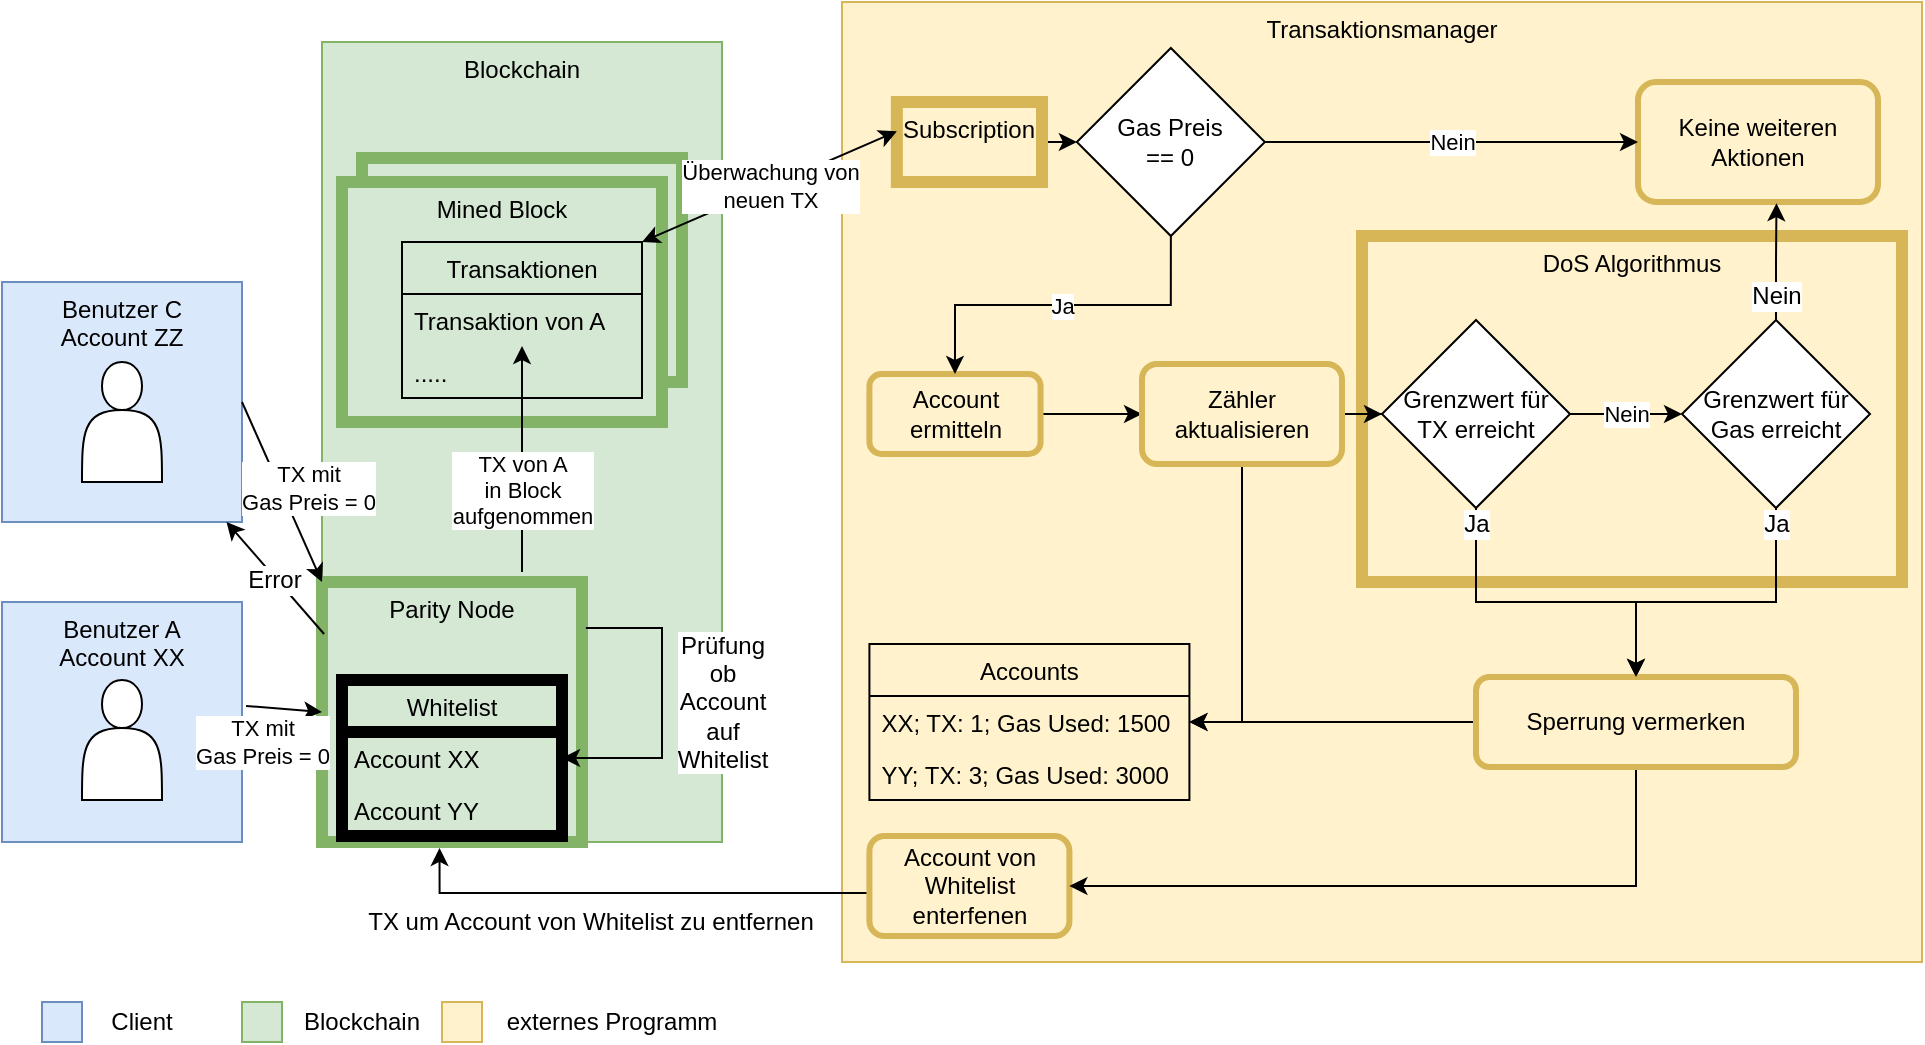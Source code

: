 <mxfile version="12.6.5" type="device"><diagram id="C5RBs43oDa-KdzZeNtuy" name="Page-1"><mxGraphModel dx="1086" dy="966" grid="1" gridSize="10" guides="1" tooltips="1" connect="1" arrows="1" fold="1" page="1" pageScale="1" pageWidth="827" pageHeight="1169" math="0" shadow="0"><root><mxCell id="WIyWlLk6GJQsqaUBKTNV-0"/><mxCell id="WIyWlLk6GJQsqaUBKTNV-1" parent="WIyWlLk6GJQsqaUBKTNV-0"/><mxCell id="ft69SRLJZ1m-SMPkeMI6-1" value="Blockchain" style="rounded=0;whiteSpace=wrap;html=1;fillColor=#d5e8d4;strokeColor=#82b366;verticalAlign=top;" parent="WIyWlLk6GJQsqaUBKTNV-1" vertex="1"><mxGeometry x="160" y="40" width="200" height="400" as="geometry"/></mxCell><mxCell id="ft69SRLJZ1m-SMPkeMI6-31" value="" style="rounded=0;whiteSpace=wrap;html=1;strokeWidth=6;labelPosition=center;verticalLabelPosition=middle;align=center;verticalAlign=top;fillColor=#d5e8d4;strokeColor=#82b366;" parent="WIyWlLk6GJQsqaUBKTNV-1" vertex="1"><mxGeometry x="180" y="98" width="160" height="112" as="geometry"/></mxCell><mxCell id="ft69SRLJZ1m-SMPkeMI6-0" value="Benutzer A&lt;br&gt;Account XX" style="rounded=0;whiteSpace=wrap;html=1;fillColor=#dae8fc;strokeColor=#6c8ebf;verticalAlign=top;" parent="WIyWlLk6GJQsqaUBKTNV-1" vertex="1"><mxGeometry y="320" width="120" height="120" as="geometry"/></mxCell><mxCell id="ft69SRLJZ1m-SMPkeMI6-2" value="Transaktionsmanager" style="rounded=0;whiteSpace=wrap;html=1;fillColor=#fff2cc;strokeColor=#d6b656;verticalAlign=top;" parent="WIyWlLk6GJQsqaUBKTNV-1" vertex="1"><mxGeometry x="420" y="20" width="540" height="480" as="geometry"/></mxCell><mxCell id="ft69SRLJZ1m-SMPkeMI6-7" value="" style="shape=actor;whiteSpace=wrap;html=1;" parent="WIyWlLk6GJQsqaUBKTNV-1" vertex="1"><mxGeometry x="40" y="359" width="40" height="60" as="geometry"/></mxCell><mxCell id="ft69SRLJZ1m-SMPkeMI6-8" value="Parity Node" style="whiteSpace=wrap;html=1;aspect=fixed;verticalAlign=top;fillColor=#d5e8d4;strokeColor=#82b366;strokeWidth=6;" parent="WIyWlLk6GJQsqaUBKTNV-1" vertex="1"><mxGeometry x="160" y="310" width="130" height="130" as="geometry"/></mxCell><mxCell id="ft69SRLJZ1m-SMPkeMI6-10" value="Whitelist" style="swimlane;fontStyle=0;childLayout=stackLayout;horizontal=1;startSize=26;fillColor=none;horizontalStack=0;resizeParent=1;resizeParentMax=0;resizeLast=0;collapsible=1;marginBottom=0;strokeWidth=6;" parent="WIyWlLk6GJQsqaUBKTNV-1" vertex="1"><mxGeometry x="170" y="359" width="110" height="78" as="geometry"/></mxCell><mxCell id="ft69SRLJZ1m-SMPkeMI6-11" value="Account XX" style="text;strokeColor=none;fillColor=none;align=left;verticalAlign=top;spacingLeft=4;spacingRight=4;overflow=hidden;rotatable=0;points=[[0,0.5],[1,0.5]];portConstraint=eastwest;" parent="ft69SRLJZ1m-SMPkeMI6-10" vertex="1"><mxGeometry y="26" width="110" height="26" as="geometry"/></mxCell><mxCell id="ft69SRLJZ1m-SMPkeMI6-12" value="Account YY" style="text;strokeColor=none;fillColor=none;align=left;verticalAlign=top;spacingLeft=4;spacingRight=4;overflow=hidden;rotatable=0;points=[[0,0.5],[1,0.5]];portConstraint=eastwest;" parent="ft69SRLJZ1m-SMPkeMI6-10" vertex="1"><mxGeometry y="52" width="110" height="26" as="geometry"/></mxCell><mxCell id="ft69SRLJZ1m-SMPkeMI6-14" value="Benutzer C&lt;br&gt;Account ZZ" style="rounded=0;whiteSpace=wrap;html=1;fillColor=#dae8fc;strokeColor=#6c8ebf;verticalAlign=top;" parent="WIyWlLk6GJQsqaUBKTNV-1" vertex="1"><mxGeometry y="160" width="120" height="120" as="geometry"/></mxCell><mxCell id="ft69SRLJZ1m-SMPkeMI6-15" value="" style="shape=actor;whiteSpace=wrap;html=1;" parent="WIyWlLk6GJQsqaUBKTNV-1" vertex="1"><mxGeometry x="40" y="200" width="40" height="60" as="geometry"/></mxCell><mxCell id="ft69SRLJZ1m-SMPkeMI6-17" value="Mined Block" style="rounded=0;whiteSpace=wrap;html=1;strokeWidth=6;labelPosition=center;verticalLabelPosition=middle;align=center;verticalAlign=top;fillColor=#d5e8d4;strokeColor=#82b366;" parent="WIyWlLk6GJQsqaUBKTNV-1" vertex="1"><mxGeometry x="170" y="110" width="160" height="120" as="geometry"/></mxCell><mxCell id="ft69SRLJZ1m-SMPkeMI6-18" value="Transaktionen" style="swimlane;fontStyle=0;childLayout=stackLayout;horizontal=1;startSize=26;fillColor=none;horizontalStack=0;resizeParent=1;resizeParentMax=0;resizeLast=0;collapsible=1;marginBottom=0;strokeWidth=1;" parent="WIyWlLk6GJQsqaUBKTNV-1" vertex="1"><mxGeometry x="200" y="140" width="120" height="78" as="geometry"/></mxCell><mxCell id="ft69SRLJZ1m-SMPkeMI6-19" value="Transaktion von A" style="text;strokeColor=none;fillColor=none;align=left;verticalAlign=top;spacingLeft=4;spacingRight=4;overflow=hidden;rotatable=0;points=[[0,0.5],[1,0.5]];portConstraint=eastwest;" parent="ft69SRLJZ1m-SMPkeMI6-18" vertex="1"><mxGeometry y="26" width="120" height="26" as="geometry"/></mxCell><mxCell id="ft69SRLJZ1m-SMPkeMI6-20" value="....." style="text;strokeColor=none;fillColor=none;align=left;verticalAlign=top;spacingLeft=4;spacingRight=4;overflow=hidden;rotatable=0;points=[[0,0.5],[1,0.5]];portConstraint=eastwest;" parent="ft69SRLJZ1m-SMPkeMI6-18" vertex="1"><mxGeometry y="52" width="120" height="26" as="geometry"/></mxCell><mxCell id="ft69SRLJZ1m-SMPkeMI6-22" value="TX mit &lt;br&gt;Gas Preis = 0" style="endArrow=classic;html=1;exitX=1.017;exitY=0.433;exitDx=0;exitDy=0;entryX=0;entryY=0.5;entryDx=0;entryDy=0;exitPerimeter=0;" parent="WIyWlLk6GJQsqaUBKTNV-1" source="ft69SRLJZ1m-SMPkeMI6-0" target="ft69SRLJZ1m-SMPkeMI6-8" edge="1"><mxGeometry x="-0.488" y="-17" width="50" height="50" relative="1" as="geometry"><mxPoint x="40" y="510" as="sourcePoint"/><mxPoint x="90" y="460" as="targetPoint"/><mxPoint as="offset"/></mxGeometry></mxCell><mxCell id="ft69SRLJZ1m-SMPkeMI6-23" value="TX mit &lt;br&gt;Gas Preis = 0" style="endArrow=classic;html=1;exitX=1;exitY=0.5;exitDx=0;exitDy=0;entryX=0;entryY=0;entryDx=0;entryDy=0;" parent="WIyWlLk6GJQsqaUBKTNV-1" source="ft69SRLJZ1m-SMPkeMI6-14" target="ft69SRLJZ1m-SMPkeMI6-8" edge="1"><mxGeometry x="0.071" y="13" width="50" height="50" relative="1" as="geometry"><mxPoint x="40" y="510" as="sourcePoint"/><mxPoint x="90" y="460" as="targetPoint"/><mxPoint as="offset"/></mxGeometry></mxCell><mxCell id="ft69SRLJZ1m-SMPkeMI6-24" value="" style="endArrow=classic;html=1;exitX=1.015;exitY=0.177;exitDx=0;exitDy=0;exitPerimeter=0;entryX=1;entryY=0.5;entryDx=0;entryDy=0;strokeColor=#000000;rounded=0;" parent="WIyWlLk6GJQsqaUBKTNV-1" source="ft69SRLJZ1m-SMPkeMI6-8" target="ft69SRLJZ1m-SMPkeMI6-11" edge="1"><mxGeometry width="50" height="50" relative="1" as="geometry"><mxPoint x="-80" y="510" as="sourcePoint"/><mxPoint x="380" y="333" as="targetPoint"/><Array as="points"><mxPoint x="330" y="333"/><mxPoint x="330" y="398"/></Array></mxGeometry></mxCell><mxCell id="ft69SRLJZ1m-SMPkeMI6-25" value="Prüfung&lt;br&gt;ob&lt;br&gt;Account&lt;br&gt;auf&lt;br&gt;Whitelist" style="text;html=1;align=center;verticalAlign=middle;resizable=0;points=[];labelBackgroundColor=#ffffff;" parent="ft69SRLJZ1m-SMPkeMI6-24" vertex="1" connectable="0"><mxGeometry x="-0.557" y="-17" relative="1" as="geometry"><mxPoint x="34.25" y="20.0" as="offset"/></mxGeometry></mxCell><mxCell id="ft69SRLJZ1m-SMPkeMI6-26" value="" style="endArrow=classic;html=1;strokeColor=#000000;exitX=0.008;exitY=0.2;exitDx=0;exitDy=0;exitPerimeter=0;" parent="WIyWlLk6GJQsqaUBKTNV-1" source="ft69SRLJZ1m-SMPkeMI6-8" target="ft69SRLJZ1m-SMPkeMI6-14" edge="1"><mxGeometry width="50" height="50" relative="1" as="geometry"><mxPoint x="40" y="510" as="sourcePoint"/><mxPoint x="90" y="460" as="targetPoint"/></mxGeometry></mxCell><mxCell id="ft69SRLJZ1m-SMPkeMI6-27" value="Error" style="text;html=1;align=center;verticalAlign=middle;resizable=0;points=[];labelBackgroundColor=#ffffff;" parent="ft69SRLJZ1m-SMPkeMI6-26" vertex="1" connectable="0"><mxGeometry x="0.315" y="-3" relative="1" as="geometry"><mxPoint x="4.74" y="11.52" as="offset"/></mxGeometry></mxCell><mxCell id="ft69SRLJZ1m-SMPkeMI6-28" value="TX von A &lt;br&gt;in Block&lt;br&gt;aufgenommen" style="endArrow=classic;html=1;strokeColor=#000000;" parent="WIyWlLk6GJQsqaUBKTNV-1" target="ft69SRLJZ1m-SMPkeMI6-19" edge="1"><mxGeometry x="-0.268" width="50" height="50" relative="1" as="geometry"><mxPoint x="260" y="305" as="sourcePoint"/><mxPoint x="-30" y="460" as="targetPoint"/><mxPoint as="offset"/></mxGeometry></mxCell><mxCell id="ft69SRLJZ1m-SMPkeMI6-42" style="edgeStyle=orthogonalEdgeStyle;rounded=0;orthogonalLoop=1;jettySize=auto;html=1;exitX=1;exitY=0.5;exitDx=0;exitDy=0;entryX=0;entryY=0.5;entryDx=0;entryDy=0;strokeColor=#000000;" parent="WIyWlLk6GJQsqaUBKTNV-1" source="ft69SRLJZ1m-SMPkeMI6-29" target="ROHnfsjH8Tq_Cpu17Tg8-5" edge="1"><mxGeometry relative="1" as="geometry"><mxPoint x="580" y="85" as="targetPoint"/></mxGeometry></mxCell><mxCell id="ft69SRLJZ1m-SMPkeMI6-29" value="Subscription" style="rounded=0;whiteSpace=wrap;html=1;strokeWidth=6;fillColor=#fff2cc;strokeColor=#d6b656;verticalAlign=top;" parent="WIyWlLk6GJQsqaUBKTNV-1" vertex="1"><mxGeometry x="447.43" y="70" width="72.57" height="40" as="geometry"/></mxCell><mxCell id="ft69SRLJZ1m-SMPkeMI6-34" value="Überwachung von&lt;br&gt;neuen TX" style="endArrow=classic;startArrow=classic;html=1;strokeColor=#000000;entryX=0;entryY=0.367;entryDx=0;entryDy=0;entryPerimeter=0;exitX=1;exitY=0;exitDx=0;exitDy=0;" parent="WIyWlLk6GJQsqaUBKTNV-1" source="ft69SRLJZ1m-SMPkeMI6-18" target="ft69SRLJZ1m-SMPkeMI6-29" edge="1"><mxGeometry width="50" height="50" relative="1" as="geometry"><mxPoint x="490" y="180" as="sourcePoint"/><mxPoint x="540" y="130" as="targetPoint"/></mxGeometry></mxCell><mxCell id="ft69SRLJZ1m-SMPkeMI6-35" value="Accounts" style="swimlane;fontStyle=0;childLayout=stackLayout;horizontal=1;startSize=26;fillColor=none;horizontalStack=0;resizeParent=1;resizeParentMax=0;resizeLast=0;collapsible=1;marginBottom=0;strokeWidth=1;" parent="WIyWlLk6GJQsqaUBKTNV-1" vertex="1"><mxGeometry x="433.71" y="341" width="160" height="78" as="geometry"/></mxCell><mxCell id="ft69SRLJZ1m-SMPkeMI6-36" value="XX; TX: 1; Gas Used: 1500" style="text;strokeColor=none;fillColor=none;align=left;verticalAlign=top;spacingLeft=4;spacingRight=4;overflow=hidden;rotatable=0;points=[[0,0.5],[1,0.5]];portConstraint=eastwest;" parent="ft69SRLJZ1m-SMPkeMI6-35" vertex="1"><mxGeometry y="26" width="160" height="26" as="geometry"/></mxCell><mxCell id="ft69SRLJZ1m-SMPkeMI6-37" value="YY; TX: 3; Gas Used: 3000" style="text;strokeColor=none;fillColor=none;align=left;verticalAlign=top;spacingLeft=4;spacingRight=4;overflow=hidden;rotatable=0;points=[[0,0.5],[1,0.5]];portConstraint=eastwest;" parent="ft69SRLJZ1m-SMPkeMI6-35" vertex="1"><mxGeometry y="52" width="160" height="26" as="geometry"/></mxCell><mxCell id="ft69SRLJZ1m-SMPkeMI6-39" value="DoS Algorithmus" style="rounded=0;whiteSpace=wrap;html=1;strokeWidth=6;fillColor=#fff2cc;strokeColor=#d6b656;verticalAlign=top;" parent="WIyWlLk6GJQsqaUBKTNV-1" vertex="1"><mxGeometry x="680" y="137" width="270" height="173" as="geometry"/></mxCell><mxCell id="ft69SRLJZ1m-SMPkeMI6-44" value="Keine weiteren&lt;br&gt;Aktionen" style="rounded=1;whiteSpace=wrap;html=1;strokeWidth=3;fillColor=#fff2cc;strokeColor=#d6b656;" parent="WIyWlLk6GJQsqaUBKTNV-1" vertex="1"><mxGeometry x="818" y="60" width="120" height="60" as="geometry"/></mxCell><mxCell id="ft69SRLJZ1m-SMPkeMI6-67" style="edgeStyle=orthogonalEdgeStyle;rounded=0;orthogonalLoop=1;jettySize=auto;html=1;strokeColor=#000000;entryX=0.452;entryY=1.023;entryDx=0;entryDy=0;entryPerimeter=0;exitX=0.014;exitY=0.569;exitDx=0;exitDy=0;exitPerimeter=0;" parent="WIyWlLk6GJQsqaUBKTNV-1" source="ft69SRLJZ1m-SMPkeMI6-46" target="ft69SRLJZ1m-SMPkeMI6-8" edge="1"><mxGeometry relative="1" as="geometry"><mxPoint x="260" y="430" as="targetPoint"/><Array as="points"><mxPoint x="219" y="466"/></Array></mxGeometry></mxCell><mxCell id="ft69SRLJZ1m-SMPkeMI6-82" value="TX um Account von Whitelist zu entfernen" style="text;html=1;align=center;verticalAlign=middle;resizable=0;points=[];labelBackgroundColor=#ffffff;" parent="ft69SRLJZ1m-SMPkeMI6-67" vertex="1" connectable="0"><mxGeometry x="0.291" y="1" relative="1" as="geometry"><mxPoint x="12.88" y="13" as="offset"/></mxGeometry></mxCell><mxCell id="ft69SRLJZ1m-SMPkeMI6-46" value="Account von Whitelist enterfenen" style="rounded=1;whiteSpace=wrap;html=1;strokeWidth=3;fillColor=#fff2cc;strokeColor=#d6b656;" parent="WIyWlLk6GJQsqaUBKTNV-1" vertex="1"><mxGeometry x="433.71" y="437" width="100" height="50" as="geometry"/></mxCell><mxCell id="ZI9zIwQ6WGrplC81nRRy-5" style="edgeStyle=orthogonalEdgeStyle;rounded=0;orthogonalLoop=1;jettySize=auto;html=1;entryX=0.5;entryY=0;entryDx=0;entryDy=0;" parent="WIyWlLk6GJQsqaUBKTNV-1" source="ft69SRLJZ1m-SMPkeMI6-54" target="ft69SRLJZ1m-SMPkeMI6-72" edge="1"><mxGeometry relative="1" as="geometry"><Array as="points"><mxPoint x="887" y="320"/><mxPoint x="817" y="320"/></Array></mxGeometry></mxCell><mxCell id="ZI9zIwQ6WGrplC81nRRy-7" value="Ja" style="text;html=1;align=center;verticalAlign=middle;resizable=0;points=[];labelBackgroundColor=#ffffff;" parent="ZI9zIwQ6WGrplC81nRRy-5" vertex="1" connectable="0"><mxGeometry x="-0.853" y="2" relative="1" as="geometry"><mxPoint x="-2" y="-3.86" as="offset"/></mxGeometry></mxCell><mxCell id="ZI9zIwQ6WGrplC81nRRy-8" style="edgeStyle=orthogonalEdgeStyle;rounded=0;orthogonalLoop=1;jettySize=auto;html=1;entryX=0.577;entryY=1.01;entryDx=0;entryDy=0;entryPerimeter=0;" parent="WIyWlLk6GJQsqaUBKTNV-1" source="ft69SRLJZ1m-SMPkeMI6-54" target="ft69SRLJZ1m-SMPkeMI6-44" edge="1"><mxGeometry relative="1" as="geometry"/></mxCell><mxCell id="ZI9zIwQ6WGrplC81nRRy-9" value="Nein" style="text;html=1;align=center;verticalAlign=middle;resizable=0;points=[];labelBackgroundColor=#ffffff;" parent="ZI9zIwQ6WGrplC81nRRy-8" vertex="1" connectable="0"><mxGeometry x="-0.497" relative="1" as="geometry"><mxPoint y="2.43" as="offset"/></mxGeometry></mxCell><mxCell id="ft69SRLJZ1m-SMPkeMI6-54" value="Grenzwert für&lt;br&gt;Gas erreicht" style="rhombus;whiteSpace=wrap;html=1;strokeWidth=1;" parent="WIyWlLk6GJQsqaUBKTNV-1" vertex="1"><mxGeometry x="840" y="179" width="94" height="94" as="geometry"/></mxCell><mxCell id="ZI9zIwQ6WGrplC81nRRy-1" style="edgeStyle=orthogonalEdgeStyle;rounded=0;orthogonalLoop=1;jettySize=auto;html=1;entryX=0;entryY=0.5;entryDx=0;entryDy=0;" parent="WIyWlLk6GJQsqaUBKTNV-1" source="ft69SRLJZ1m-SMPkeMI6-69" target="ZI9zIwQ6WGrplC81nRRy-0" edge="1"><mxGeometry relative="1" as="geometry"/></mxCell><mxCell id="ft69SRLJZ1m-SMPkeMI6-69" value="Account ermitteln" style="rounded=1;whiteSpace=wrap;html=1;strokeWidth=3;fillColor=#fff2cc;strokeColor=#d6b656;" parent="WIyWlLk6GJQsqaUBKTNV-1" vertex="1"><mxGeometry x="433.71" y="206" width="85.57" height="40" as="geometry"/></mxCell><mxCell id="ZI9zIwQ6WGrplC81nRRy-10" style="edgeStyle=orthogonalEdgeStyle;rounded=0;orthogonalLoop=1;jettySize=auto;html=1;" parent="WIyWlLk6GJQsqaUBKTNV-1" source="ft69SRLJZ1m-SMPkeMI6-72" target="ft69SRLJZ1m-SMPkeMI6-36" edge="1"><mxGeometry relative="1" as="geometry"/></mxCell><mxCell id="ZI9zIwQ6WGrplC81nRRy-12" style="edgeStyle=orthogonalEdgeStyle;rounded=0;orthogonalLoop=1;jettySize=auto;html=1;entryX=1;entryY=0.5;entryDx=0;entryDy=0;" parent="WIyWlLk6GJQsqaUBKTNV-1" source="ft69SRLJZ1m-SMPkeMI6-72" target="ft69SRLJZ1m-SMPkeMI6-46" edge="1"><mxGeometry relative="1" as="geometry"><Array as="points"><mxPoint x="817" y="462"/></Array></mxGeometry></mxCell><mxCell id="ft69SRLJZ1m-SMPkeMI6-72" value="Sperrung vermerken" style="rounded=1;whiteSpace=wrap;html=1;strokeWidth=3;fillColor=#fff2cc;strokeColor=#d6b656;" parent="WIyWlLk6GJQsqaUBKTNV-1" vertex="1"><mxGeometry x="737" y="357.5" width="160" height="45" as="geometry"/></mxCell><mxCell id="ROHnfsjH8Tq_Cpu17Tg8-13" style="edgeStyle=orthogonalEdgeStyle;rounded=0;orthogonalLoop=1;jettySize=auto;html=1;entryX=0.5;entryY=0;entryDx=0;entryDy=0;" parent="WIyWlLk6GJQsqaUBKTNV-1" source="ROHnfsjH8Tq_Cpu17Tg8-3" target="ft69SRLJZ1m-SMPkeMI6-72" edge="1"><mxGeometry relative="1" as="geometry"><Array as="points"><mxPoint x="737" y="320"/><mxPoint x="817" y="320"/></Array></mxGeometry></mxCell><mxCell id="ROHnfsjH8Tq_Cpu17Tg8-16" value="Ja" style="text;html=1;align=center;verticalAlign=middle;resizable=0;points=[];labelBackgroundColor=#ffffff;" parent="ROHnfsjH8Tq_Cpu17Tg8-13" vertex="1" connectable="0"><mxGeometry x="-0.518" y="1" relative="1" as="geometry"><mxPoint x="-1" y="-31.29" as="offset"/></mxGeometry></mxCell><mxCell id="ROHnfsjH8Tq_Cpu17Tg8-20" value="Nein" style="edgeStyle=orthogonalEdgeStyle;rounded=0;orthogonalLoop=1;jettySize=auto;html=1;" parent="WIyWlLk6GJQsqaUBKTNV-1" source="ROHnfsjH8Tq_Cpu17Tg8-3" target="ft69SRLJZ1m-SMPkeMI6-54" edge="1"><mxGeometry relative="1" as="geometry"/></mxCell><mxCell id="ROHnfsjH8Tq_Cpu17Tg8-3" value="Grenzwert für&lt;br&gt;TX erreicht" style="rhombus;whiteSpace=wrap;html=1;strokeWidth=1;" parent="WIyWlLk6GJQsqaUBKTNV-1" vertex="1"><mxGeometry x="690" y="179" width="94" height="94" as="geometry"/></mxCell><mxCell id="ROHnfsjH8Tq_Cpu17Tg8-8" value="Ja" style="edgeStyle=orthogonalEdgeStyle;rounded=0;orthogonalLoop=1;jettySize=auto;html=1;entryX=0.5;entryY=0;entryDx=0;entryDy=0;exitX=0.5;exitY=1;exitDx=0;exitDy=0;" parent="WIyWlLk6GJQsqaUBKTNV-1" source="ROHnfsjH8Tq_Cpu17Tg8-5" target="ft69SRLJZ1m-SMPkeMI6-69" edge="1"><mxGeometry relative="1" as="geometry"/></mxCell><mxCell id="ROHnfsjH8Tq_Cpu17Tg8-9" value="Nein" style="edgeStyle=orthogonalEdgeStyle;rounded=0;orthogonalLoop=1;jettySize=auto;html=1;" parent="WIyWlLk6GJQsqaUBKTNV-1" source="ROHnfsjH8Tq_Cpu17Tg8-5" target="ft69SRLJZ1m-SMPkeMI6-44" edge="1"><mxGeometry relative="1" as="geometry"/></mxCell><mxCell id="ROHnfsjH8Tq_Cpu17Tg8-5" value="Gas Preis&lt;br&gt;== 0" style="rhombus;whiteSpace=wrap;html=1;strokeWidth=1;" parent="WIyWlLk6GJQsqaUBKTNV-1" vertex="1"><mxGeometry x="537.43" y="43" width="94" height="94" as="geometry"/></mxCell><mxCell id="ZI9zIwQ6WGrplC81nRRy-2" style="edgeStyle=orthogonalEdgeStyle;rounded=0;orthogonalLoop=1;jettySize=auto;html=1;entryX=0;entryY=0.5;entryDx=0;entryDy=0;" parent="WIyWlLk6GJQsqaUBKTNV-1" source="ZI9zIwQ6WGrplC81nRRy-0" target="ROHnfsjH8Tq_Cpu17Tg8-3" edge="1"><mxGeometry relative="1" as="geometry"/></mxCell><mxCell id="ZI9zIwQ6WGrplC81nRRy-4" style="edgeStyle=orthogonalEdgeStyle;rounded=0;orthogonalLoop=1;jettySize=auto;html=1;entryX=1;entryY=0.5;entryDx=0;entryDy=0;" parent="WIyWlLk6GJQsqaUBKTNV-1" source="ZI9zIwQ6WGrplC81nRRy-0" target="ft69SRLJZ1m-SMPkeMI6-36" edge="1"><mxGeometry relative="1" as="geometry"/></mxCell><mxCell id="ZI9zIwQ6WGrplC81nRRy-0" value="Zähler aktualisieren" style="rounded=1;whiteSpace=wrap;html=1;strokeWidth=3;fillColor=#fff2cc;strokeColor=#d6b656;" parent="WIyWlLk6GJQsqaUBKTNV-1" vertex="1"><mxGeometry x="570" y="201" width="100" height="50" as="geometry"/></mxCell><mxCell id="H7M_fEIoksiy--ilg_zv-0" value="" style="rounded=0;whiteSpace=wrap;html=1;fillColor=#dae8fc;strokeColor=#6c8ebf;" vertex="1" parent="WIyWlLk6GJQsqaUBKTNV-1"><mxGeometry x="20" y="520" width="20" height="20" as="geometry"/></mxCell><mxCell id="H7M_fEIoksiy--ilg_zv-1" value="Client" style="text;html=1;strokeColor=none;fillColor=none;align=center;verticalAlign=middle;whiteSpace=wrap;rounded=0;" vertex="1" parent="WIyWlLk6GJQsqaUBKTNV-1"><mxGeometry x="50" y="520" width="40" height="20" as="geometry"/></mxCell><mxCell id="H7M_fEIoksiy--ilg_zv-2" value="" style="rounded=0;whiteSpace=wrap;html=1;fillColor=#d5e8d4;strokeColor=#82b366;" vertex="1" parent="WIyWlLk6GJQsqaUBKTNV-1"><mxGeometry x="120" y="520" width="20" height="20" as="geometry"/></mxCell><mxCell id="H7M_fEIoksiy--ilg_zv-3" value="Blockchain" style="text;html=1;align=center;verticalAlign=middle;whiteSpace=wrap;rounded=0;" vertex="1" parent="WIyWlLk6GJQsqaUBKTNV-1"><mxGeometry x="160" y="520" width="40" height="20" as="geometry"/></mxCell><mxCell id="H7M_fEIoksiy--ilg_zv-4" value="externes Programm" style="text;html=1;strokeColor=none;fillColor=none;align=center;verticalAlign=middle;whiteSpace=wrap;rounded=0;" vertex="1" parent="WIyWlLk6GJQsqaUBKTNV-1"><mxGeometry x="250" y="520" width="110" height="20" as="geometry"/></mxCell><mxCell id="H7M_fEIoksiy--ilg_zv-5" value="" style="rounded=0;whiteSpace=wrap;html=1;fillColor=#fff2cc;strokeColor=#d6b656;" vertex="1" parent="WIyWlLk6GJQsqaUBKTNV-1"><mxGeometry x="220" y="520" width="20" height="20" as="geometry"/></mxCell></root></mxGraphModel></diagram></mxfile>